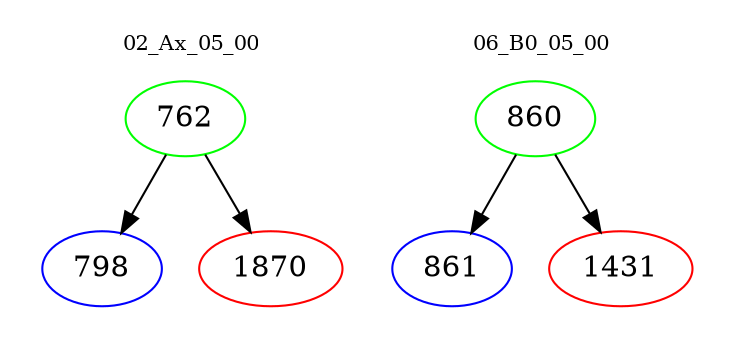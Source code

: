 digraph{
subgraph cluster_0 {
color = white
label = "02_Ax_05_00";
fontsize=10;
T0_762 [label="762", color="green"]
T0_762 -> T0_798 [color="black"]
T0_798 [label="798", color="blue"]
T0_762 -> T0_1870 [color="black"]
T0_1870 [label="1870", color="red"]
}
subgraph cluster_1 {
color = white
label = "06_B0_05_00";
fontsize=10;
T1_860 [label="860", color="green"]
T1_860 -> T1_861 [color="black"]
T1_861 [label="861", color="blue"]
T1_860 -> T1_1431 [color="black"]
T1_1431 [label="1431", color="red"]
}
}
